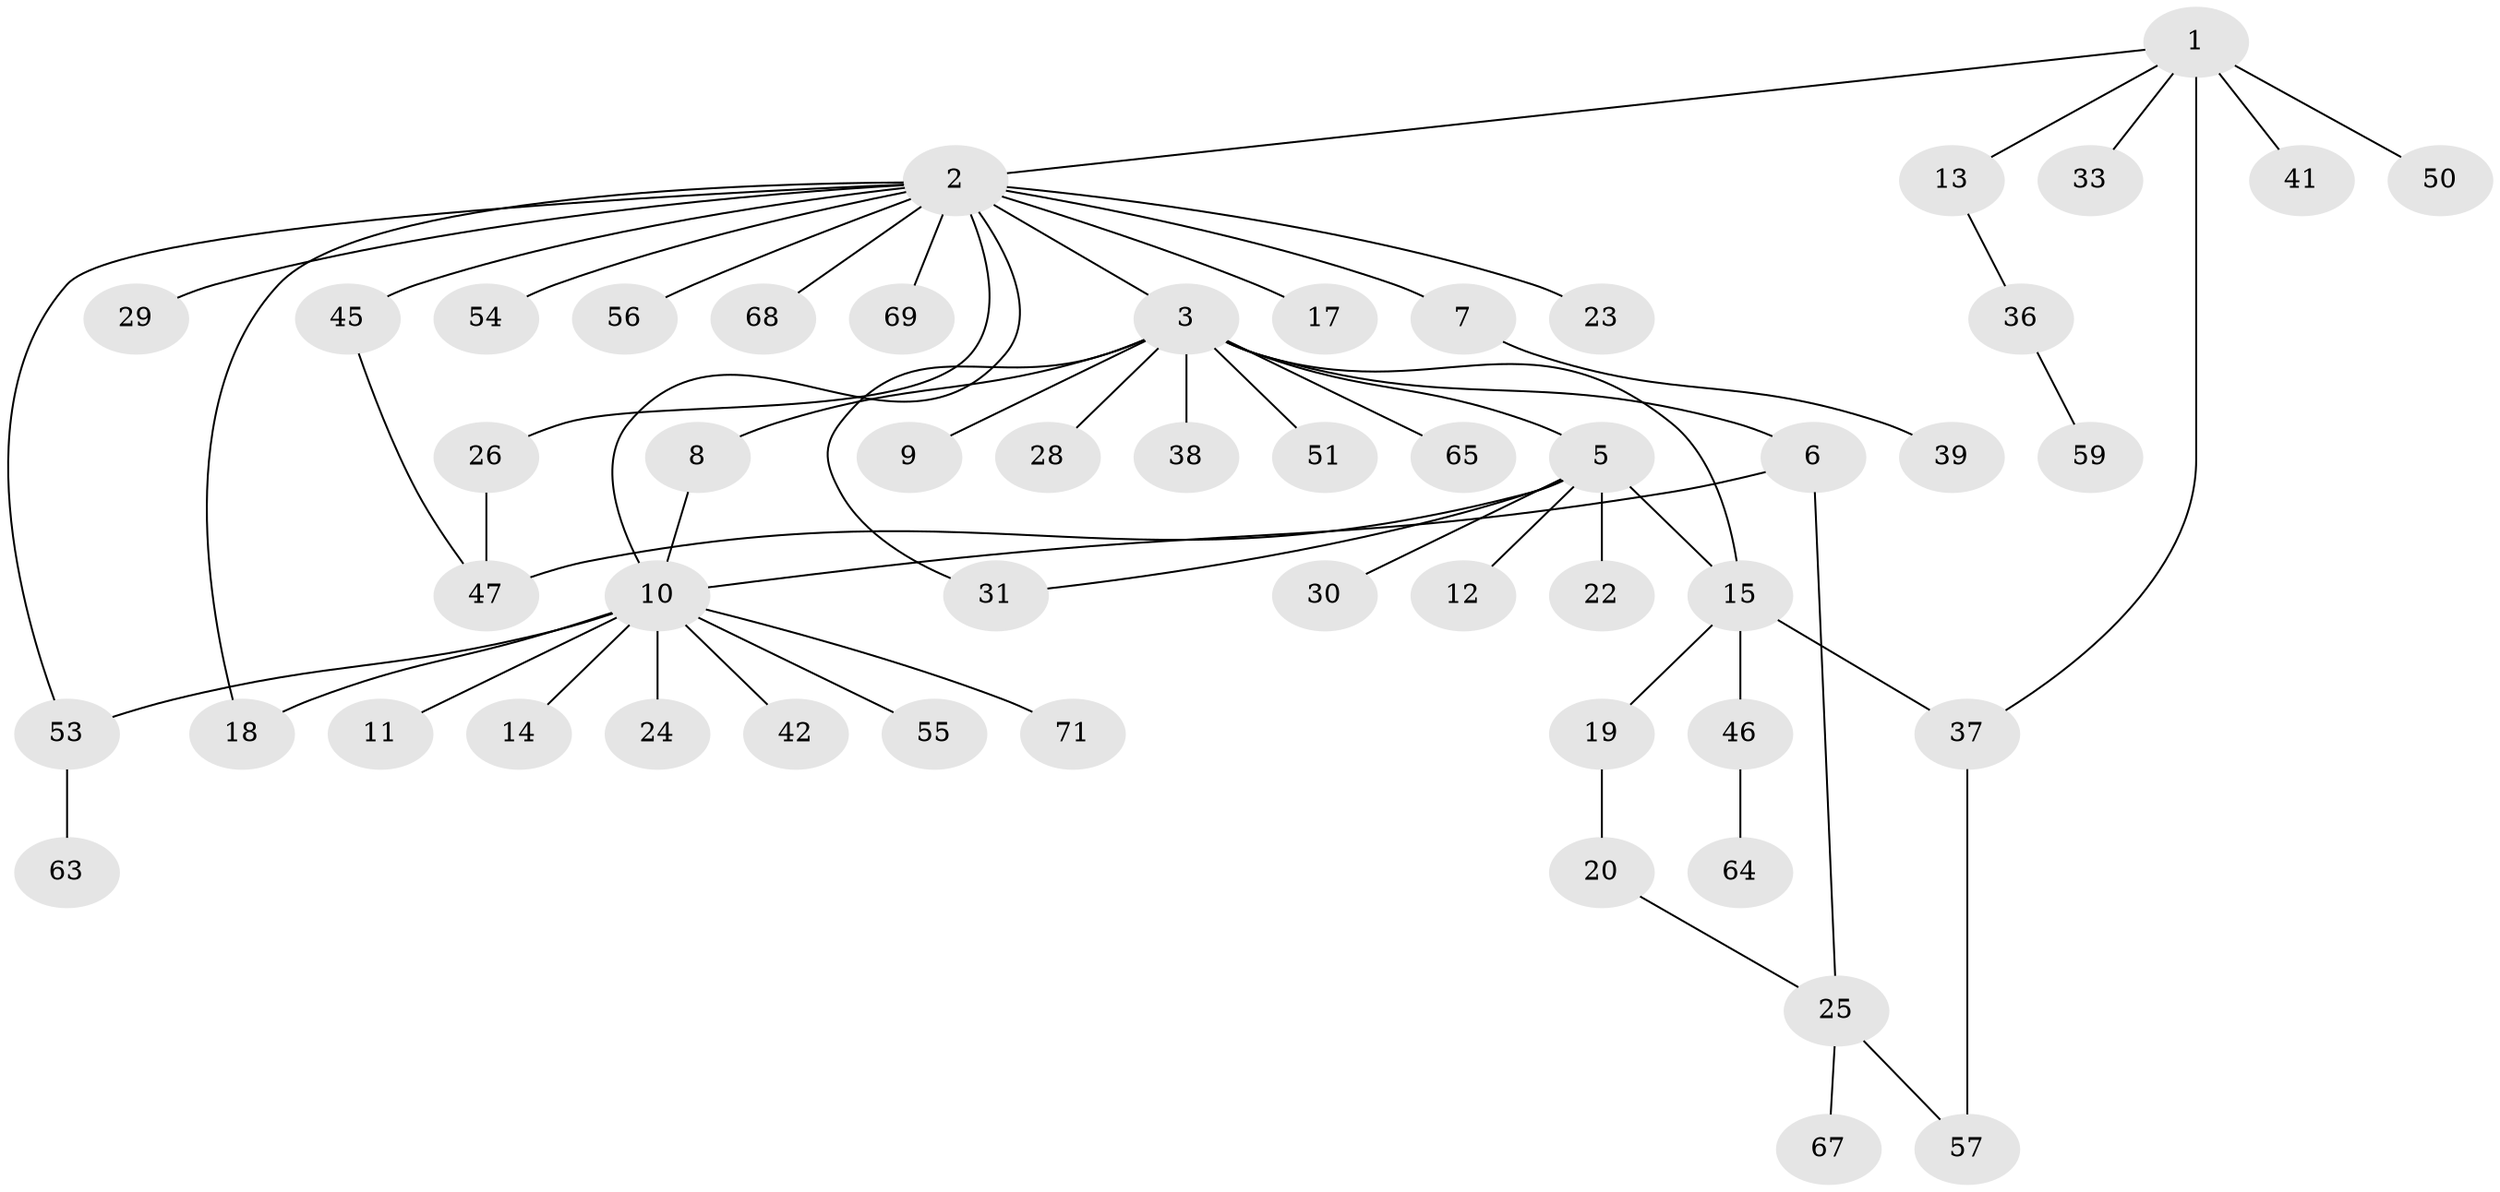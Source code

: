 // original degree distribution, {7: 0.013888888888888888, 14: 0.013888888888888888, 2: 0.25, 12: 0.013888888888888888, 8: 0.013888888888888888, 4: 0.027777777777777776, 3: 0.125, 1: 0.5, 11: 0.013888888888888888, 6: 0.013888888888888888, 5: 0.013888888888888888}
// Generated by graph-tools (version 1.1) at 2025/41/03/06/25 10:41:47]
// undirected, 52 vertices, 62 edges
graph export_dot {
graph [start="1"]
  node [color=gray90,style=filled];
  1 [super="+48"];
  2 [super="+44"];
  3 [super="+4"];
  5 [super="+60"];
  6 [super="+21"];
  7 [super="+32"];
  8 [super="+16"];
  9;
  10 [super="+35"];
  11;
  12 [super="+40"];
  13;
  14 [super="+58"];
  15 [super="+27"];
  17 [super="+34"];
  18;
  19;
  20 [super="+43"];
  22;
  23;
  24;
  25 [super="+70"];
  26 [super="+62"];
  28;
  29;
  30;
  31 [super="+49"];
  33;
  36 [super="+52"];
  37;
  38;
  39;
  41;
  42;
  45 [super="+66"];
  46;
  47 [super="+61"];
  50;
  51;
  53 [super="+72"];
  54;
  55;
  56;
  57;
  59;
  63;
  64;
  65;
  67;
  68;
  69;
  71;
  1 -- 2;
  1 -- 13;
  1 -- 33;
  1 -- 37;
  1 -- 41 [weight=2];
  1 -- 50;
  2 -- 3 [weight=2];
  2 -- 7;
  2 -- 10;
  2 -- 17;
  2 -- 18;
  2 -- 23;
  2 -- 26;
  2 -- 29;
  2 -- 54;
  2 -- 56;
  2 -- 68;
  2 -- 69;
  2 -- 45;
  2 -- 53;
  3 -- 65;
  3 -- 5;
  3 -- 6;
  3 -- 38;
  3 -- 8;
  3 -- 9;
  3 -- 15;
  3 -- 51;
  3 -- 28;
  3 -- 31;
  5 -- 12;
  5 -- 15;
  5 -- 22;
  5 -- 30;
  5 -- 31;
  5 -- 47;
  6 -- 10;
  6 -- 25;
  7 -- 39;
  8 -- 10;
  10 -- 11;
  10 -- 14;
  10 -- 18;
  10 -- 24;
  10 -- 42;
  10 -- 55;
  10 -- 71;
  10 -- 53;
  13 -- 36;
  15 -- 19;
  15 -- 37;
  15 -- 46 [weight=2];
  19 -- 20;
  20 -- 25;
  25 -- 57;
  25 -- 67;
  26 -- 47;
  36 -- 59;
  37 -- 57;
  45 -- 47;
  46 -- 64;
  53 -- 63;
}
